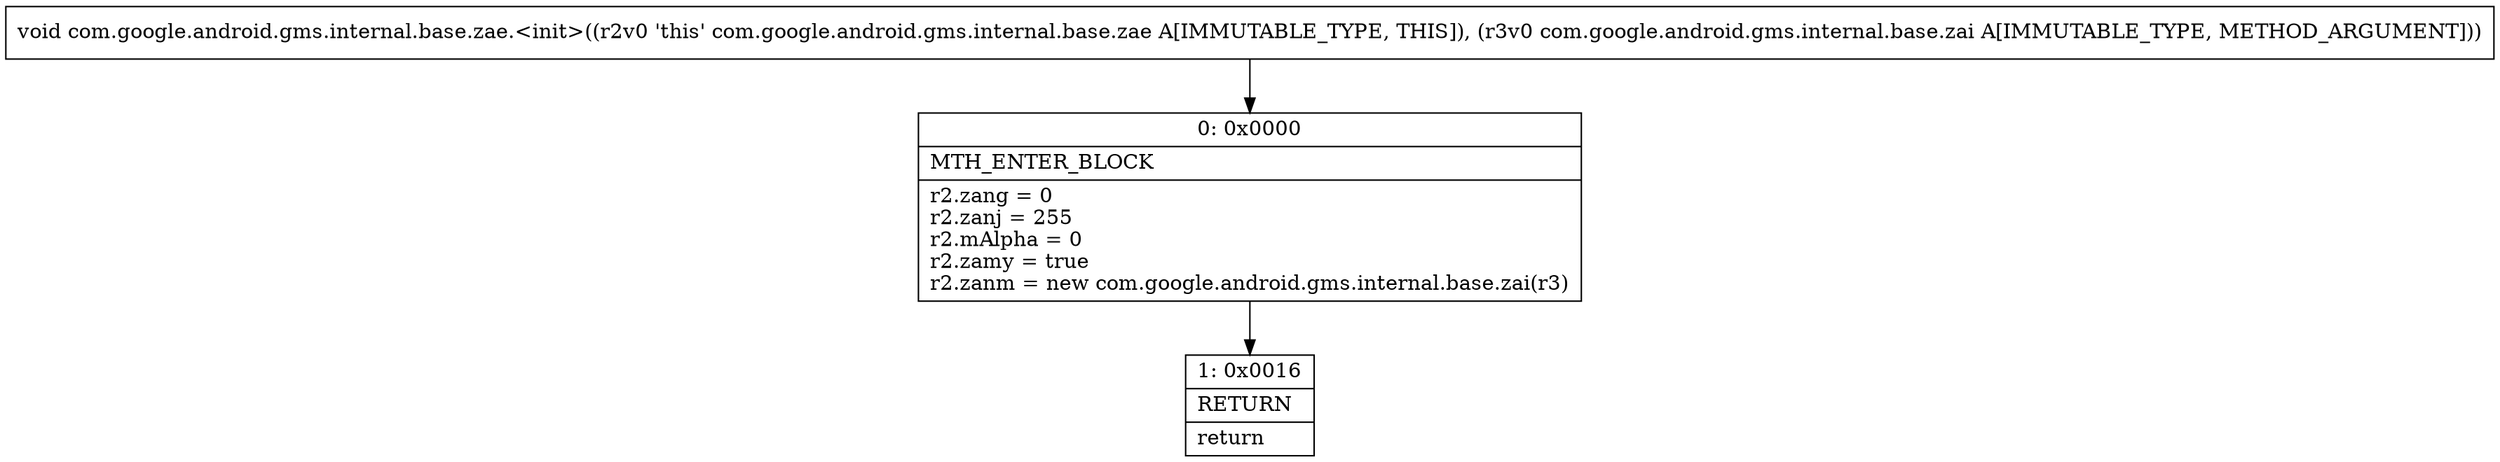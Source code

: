 digraph "CFG forcom.google.android.gms.internal.base.zae.\<init\>(Lcom\/google\/android\/gms\/internal\/base\/zai;)V" {
Node_0 [shape=record,label="{0\:\ 0x0000|MTH_ENTER_BLOCK\l|r2.zang = 0\lr2.zanj = 255\lr2.mAlpha = 0\lr2.zamy = true\lr2.zanm = new com.google.android.gms.internal.base.zai(r3)\l}"];
Node_1 [shape=record,label="{1\:\ 0x0016|RETURN\l|return\l}"];
MethodNode[shape=record,label="{void com.google.android.gms.internal.base.zae.\<init\>((r2v0 'this' com.google.android.gms.internal.base.zae A[IMMUTABLE_TYPE, THIS]), (r3v0 com.google.android.gms.internal.base.zai A[IMMUTABLE_TYPE, METHOD_ARGUMENT])) }"];
MethodNode -> Node_0;
Node_0 -> Node_1;
}

